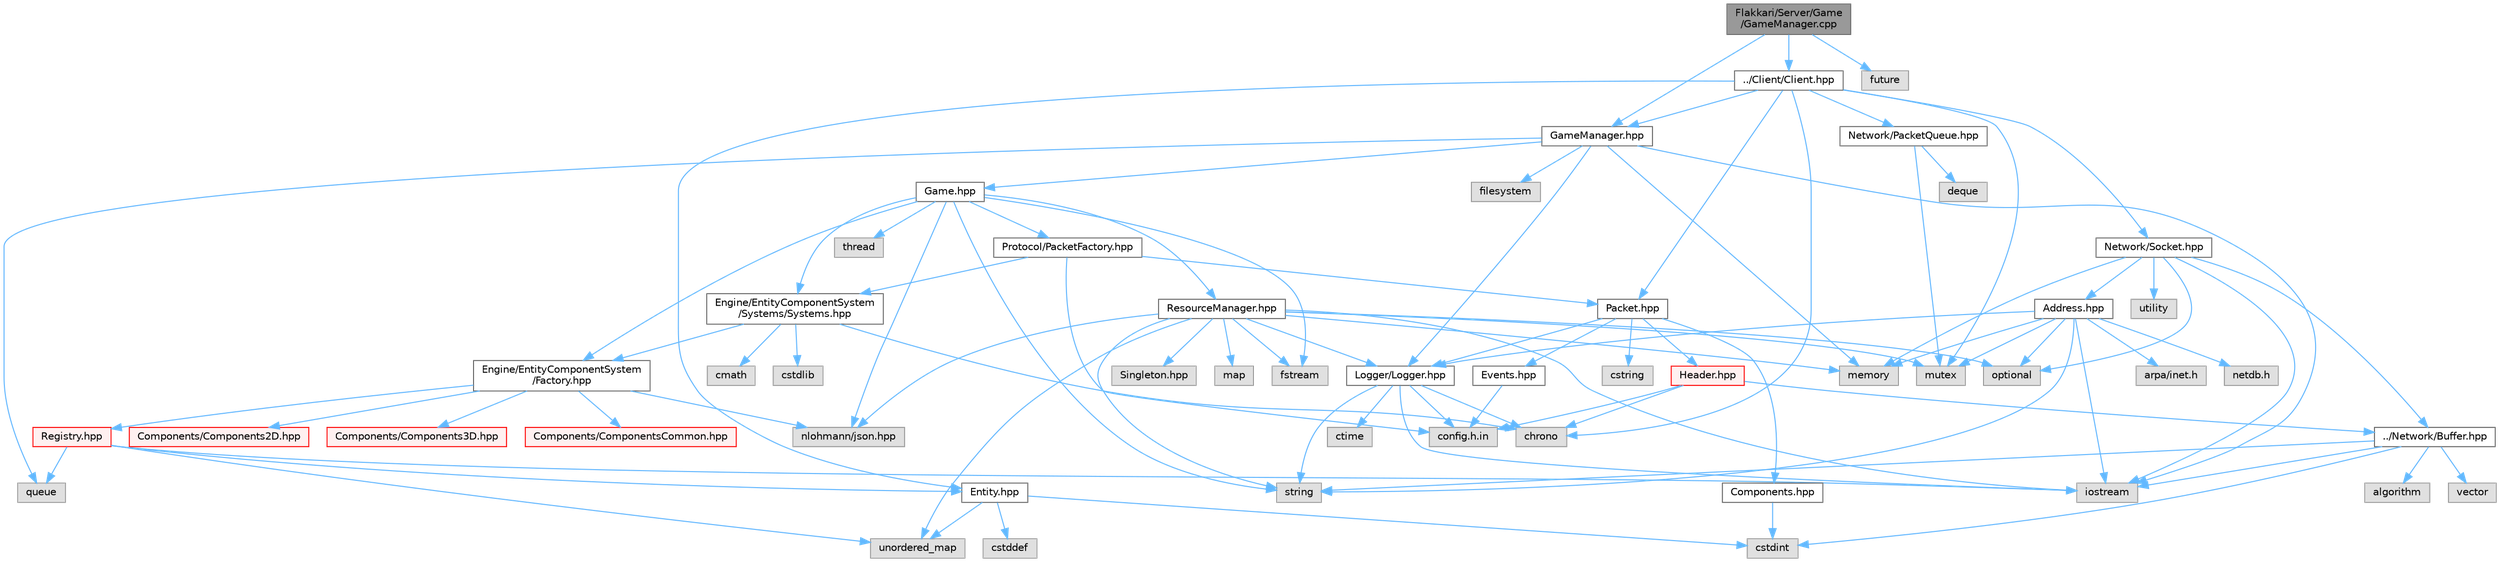 digraph "Flakkari/Server/Game/GameManager.cpp"
{
 // LATEX_PDF_SIZE
  bgcolor="transparent";
  edge [fontname=Helvetica,fontsize=10,labelfontname=Helvetica,labelfontsize=10];
  node [fontname=Helvetica,fontsize=10,shape=box,height=0.2,width=0.4];
  Node1 [id="Node000001",label="Flakkari/Server/Game\l/GameManager.cpp",height=0.2,width=0.4,color="gray40", fillcolor="grey60", style="filled", fontcolor="black",tooltip=" "];
  Node1 -> Node2 [id="edge1_Node000001_Node000002",color="steelblue1",style="solid",tooltip=" "];
  Node2 [id="Node000002",label="GameManager.hpp",height=0.2,width=0.4,color="grey40", fillcolor="white", style="filled",URL="$d6/d27/GameManager_8hpp.html",tooltip=" "];
  Node2 -> Node3 [id="edge2_Node000002_Node000003",color="steelblue1",style="solid",tooltip=" "];
  Node3 [id="Node000003",label="filesystem",height=0.2,width=0.4,color="grey60", fillcolor="#E0E0E0", style="filled",tooltip=" "];
  Node2 -> Node4 [id="edge3_Node000002_Node000004",color="steelblue1",style="solid",tooltip=" "];
  Node4 [id="Node000004",label="iostream",height=0.2,width=0.4,color="grey60", fillcolor="#E0E0E0", style="filled",tooltip=" "];
  Node2 -> Node5 [id="edge4_Node000002_Node000005",color="steelblue1",style="solid",tooltip=" "];
  Node5 [id="Node000005",label="memory",height=0.2,width=0.4,color="grey60", fillcolor="#E0E0E0", style="filled",tooltip=" "];
  Node2 -> Node6 [id="edge5_Node000002_Node000006",color="steelblue1",style="solid",tooltip=" "];
  Node6 [id="Node000006",label="queue",height=0.2,width=0.4,color="grey60", fillcolor="#E0E0E0", style="filled",tooltip=" "];
  Node2 -> Node7 [id="edge6_Node000002_Node000007",color="steelblue1",style="solid",tooltip=" "];
  Node7 [id="Node000007",label="Game.hpp",height=0.2,width=0.4,color="grey40", fillcolor="white", style="filled",URL="$d5/d4b/Game_8hpp.html",tooltip=" "];
  Node7 -> Node8 [id="edge7_Node000007_Node000008",color="steelblue1",style="solid",tooltip=" "];
  Node8 [id="Node000008",label="fstream",height=0.2,width=0.4,color="grey60", fillcolor="#E0E0E0", style="filled",tooltip=" "];
  Node7 -> Node9 [id="edge8_Node000007_Node000009",color="steelblue1",style="solid",tooltip=" "];
  Node9 [id="Node000009",label="nlohmann/json.hpp",height=0.2,width=0.4,color="grey60", fillcolor="#E0E0E0", style="filled",tooltip=" "];
  Node7 -> Node10 [id="edge9_Node000007_Node000010",color="steelblue1",style="solid",tooltip=" "];
  Node10 [id="Node000010",label="string",height=0.2,width=0.4,color="grey60", fillcolor="#E0E0E0", style="filled",tooltip=" "];
  Node7 -> Node11 [id="edge10_Node000007_Node000011",color="steelblue1",style="solid",tooltip=" "];
  Node11 [id="Node000011",label="thread",height=0.2,width=0.4,color="grey60", fillcolor="#E0E0E0", style="filled",tooltip=" "];
  Node7 -> Node12 [id="edge11_Node000007_Node000012",color="steelblue1",style="solid",tooltip=" "];
  Node12 [id="Node000012",label="Engine/EntityComponentSystem\l/Factory.hpp",height=0.2,width=0.4,color="grey40", fillcolor="white", style="filled",URL="$d5/d03/Factory_8hpp.html",tooltip=" "];
  Node12 -> Node9 [id="edge12_Node000012_Node000009",color="steelblue1",style="solid",tooltip=" "];
  Node12 -> Node13 [id="edge13_Node000012_Node000013",color="steelblue1",style="solid",tooltip=" "];
  Node13 [id="Node000013",label="Registry.hpp",height=0.2,width=0.4,color="red", fillcolor="#FFF0F0", style="filled",URL="$db/dd1/Registry_8hpp.html",tooltip=" "];
  Node13 -> Node14 [id="edge14_Node000013_Node000014",color="steelblue1",style="solid",tooltip=" "];
  Node14 [id="Node000014",label="Entity.hpp",height=0.2,width=0.4,color="grey40", fillcolor="white", style="filled",URL="$de/da6/Entity_8hpp.html",tooltip=" "];
  Node14 -> Node15 [id="edge15_Node000014_Node000015",color="steelblue1",style="solid",tooltip=" "];
  Node15 [id="Node000015",label="cstddef",height=0.2,width=0.4,color="grey60", fillcolor="#E0E0E0", style="filled",tooltip=" "];
  Node14 -> Node16 [id="edge16_Node000014_Node000016",color="steelblue1",style="solid",tooltip=" "];
  Node16 [id="Node000016",label="cstdint",height=0.2,width=0.4,color="grey60", fillcolor="#E0E0E0", style="filled",tooltip=" "];
  Node14 -> Node17 [id="edge17_Node000014_Node000017",color="steelblue1",style="solid",tooltip=" "];
  Node17 [id="Node000017",label="unordered_map",height=0.2,width=0.4,color="grey60", fillcolor="#E0E0E0", style="filled",tooltip=" "];
  Node13 -> Node4 [id="edge18_Node000013_Node000004",color="steelblue1",style="solid",tooltip=" "];
  Node13 -> Node6 [id="edge19_Node000013_Node000006",color="steelblue1",style="solid",tooltip=" "];
  Node13 -> Node17 [id="edge20_Node000013_Node000017",color="steelblue1",style="solid",tooltip=" "];
  Node12 -> Node28 [id="edge21_Node000012_Node000028",color="steelblue1",style="solid",tooltip=" "];
  Node28 [id="Node000028",label="Components/Components2D.hpp",height=0.2,width=0.4,color="red", fillcolor="#FFF0F0", style="filled",URL="$d0/d43/Components2D_8hpp.html",tooltip=" "];
  Node12 -> Node37 [id="edge22_Node000012_Node000037",color="steelblue1",style="solid",tooltip=" "];
  Node37 [id="Node000037",label="Components/Components3D.hpp",height=0.2,width=0.4,color="red", fillcolor="#FFF0F0", style="filled",URL="$df/d72/Components3D_8hpp.html",tooltip=" "];
  Node12 -> Node44 [id="edge23_Node000012_Node000044",color="steelblue1",style="solid",tooltip=" "];
  Node44 [id="Node000044",label="Components/ComponentsCommon.hpp",height=0.2,width=0.4,color="red", fillcolor="#FFF0F0", style="filled",URL="$d1/d37/ComponentsCommon_8hpp.html",tooltip=" "];
  Node7 -> Node60 [id="edge24_Node000007_Node000060",color="steelblue1",style="solid",tooltip=" "];
  Node60 [id="Node000060",label="Engine/EntityComponentSystem\l/Systems/Systems.hpp",height=0.2,width=0.4,color="grey40", fillcolor="white", style="filled",URL="$d8/d3d/Systems_8hpp.html",tooltip=" "];
  Node60 -> Node12 [id="edge25_Node000060_Node000012",color="steelblue1",style="solid",tooltip=" "];
  Node60 -> Node56 [id="edge26_Node000060_Node000056",color="steelblue1",style="solid",tooltip=" "];
  Node56 [id="Node000056",label="chrono",height=0.2,width=0.4,color="grey60", fillcolor="#E0E0E0", style="filled",tooltip=" "];
  Node60 -> Node31 [id="edge27_Node000060_Node000031",color="steelblue1",style="solid",tooltip=" "];
  Node31 [id="Node000031",label="cmath",height=0.2,width=0.4,color="grey60", fillcolor="#E0E0E0", style="filled",tooltip=" "];
  Node60 -> Node61 [id="edge28_Node000060_Node000061",color="steelblue1",style="solid",tooltip=" "];
  Node61 [id="Node000061",label="cstdlib",height=0.2,width=0.4,color="grey60", fillcolor="#E0E0E0", style="filled",tooltip=" "];
  Node7 -> Node62 [id="edge29_Node000007_Node000062",color="steelblue1",style="solid",tooltip=" "];
  Node62 [id="Node000062",label="Protocol/PacketFactory.hpp",height=0.2,width=0.4,color="grey40", fillcolor="white", style="filled",URL="$d7/d61/PacketFactory_8hpp.html",tooltip=" "];
  Node62 -> Node32 [id="edge30_Node000062_Node000032",color="steelblue1",style="solid",tooltip=" "];
  Node32 [id="Node000032",label="config.h.in",height=0.2,width=0.4,color="grey60", fillcolor="#E0E0E0", style="filled",tooltip=" "];
  Node62 -> Node60 [id="edge31_Node000062_Node000060",color="steelblue1",style="solid",tooltip=" "];
  Node62 -> Node63 [id="edge32_Node000062_Node000063",color="steelblue1",style="solid",tooltip=" "];
  Node63 [id="Node000063",label="Packet.hpp",height=0.2,width=0.4,color="grey40", fillcolor="white", style="filled",URL="$db/d1b/Packet_8hpp.html",tooltip=" "];
  Node63 -> Node64 [id="edge33_Node000063_Node000064",color="steelblue1",style="solid",tooltip=" "];
  Node64 [id="Node000064",label="Components.hpp",height=0.2,width=0.4,color="grey40", fillcolor="white", style="filled",URL="$d1/d3b/Components_8hpp.html",tooltip=" "];
  Node64 -> Node16 [id="edge34_Node000064_Node000016",color="steelblue1",style="solid",tooltip=" "];
  Node63 -> Node65 [id="edge35_Node000063_Node000065",color="steelblue1",style="solid",tooltip=" "];
  Node65 [id="Node000065",label="Events.hpp",height=0.2,width=0.4,color="grey40", fillcolor="white", style="filled",URL="$d0/d4e/Events_8hpp.html",tooltip=" "];
  Node65 -> Node32 [id="edge36_Node000065_Node000032",color="steelblue1",style="solid",tooltip=" "];
  Node63 -> Node66 [id="edge37_Node000063_Node000066",color="steelblue1",style="solid",tooltip=" "];
  Node66 [id="Node000066",label="Header.hpp",height=0.2,width=0.4,color="red", fillcolor="#FFF0F0", style="filled",URL="$d4/d64/Header_8hpp.html",tooltip=" "];
  Node66 -> Node32 [id="edge38_Node000066_Node000032",color="steelblue1",style="solid",tooltip=" "];
  Node66 -> Node67 [id="edge39_Node000066_Node000067",color="steelblue1",style="solid",tooltip=" "];
  Node67 [id="Node000067",label="../Network/Buffer.hpp",height=0.2,width=0.4,color="grey40", fillcolor="white", style="filled",URL="$d8/d36/Buffer_8hpp.html",tooltip=" "];
  Node67 -> Node19 [id="edge40_Node000067_Node000019",color="steelblue1",style="solid",tooltip=" "];
  Node19 [id="Node000019",label="algorithm",height=0.2,width=0.4,color="grey60", fillcolor="#E0E0E0", style="filled",tooltip=" "];
  Node67 -> Node16 [id="edge41_Node000067_Node000016",color="steelblue1",style="solid",tooltip=" "];
  Node67 -> Node4 [id="edge42_Node000067_Node000004",color="steelblue1",style="solid",tooltip=" "];
  Node67 -> Node10 [id="edge43_Node000067_Node000010",color="steelblue1",style="solid",tooltip=" "];
  Node67 -> Node22 [id="edge44_Node000067_Node000022",color="steelblue1",style="solid",tooltip=" "];
  Node22 [id="Node000022",label="vector",height=0.2,width=0.4,color="grey60", fillcolor="#E0E0E0", style="filled",tooltip=" "];
  Node66 -> Node56 [id="edge45_Node000066_Node000056",color="steelblue1",style="solid",tooltip=" "];
  Node63 -> Node69 [id="edge46_Node000063_Node000069",color="steelblue1",style="solid",tooltip=" "];
  Node69 [id="Node000069",label="Logger/Logger.hpp",height=0.2,width=0.4,color="grey40", fillcolor="white", style="filled",URL="$d9/d11/Logger_8hpp.html",tooltip=" "];
  Node69 -> Node32 [id="edge47_Node000069_Node000032",color="steelblue1",style="solid",tooltip=" "];
  Node69 -> Node56 [id="edge48_Node000069_Node000056",color="steelblue1",style="solid",tooltip=" "];
  Node69 -> Node70 [id="edge49_Node000069_Node000070",color="steelblue1",style="solid",tooltip=" "];
  Node70 [id="Node000070",label="ctime",height=0.2,width=0.4,color="grey60", fillcolor="#E0E0E0", style="filled",tooltip=" "];
  Node69 -> Node4 [id="edge50_Node000069_Node000004",color="steelblue1",style="solid",tooltip=" "];
  Node69 -> Node10 [id="edge51_Node000069_Node000010",color="steelblue1",style="solid",tooltip=" "];
  Node63 -> Node50 [id="edge52_Node000063_Node000050",color="steelblue1",style="solid",tooltip=" "];
  Node50 [id="Node000050",label="cstring",height=0.2,width=0.4,color="grey60", fillcolor="#E0E0E0", style="filled",tooltip=" "];
  Node7 -> Node71 [id="edge53_Node000007_Node000071",color="steelblue1",style="solid",tooltip=" "];
  Node71 [id="Node000071",label="ResourceManager.hpp",height=0.2,width=0.4,color="grey40", fillcolor="white", style="filled",URL="$db/d16/ResourceManager_8hpp.html",tooltip=" "];
  Node71 -> Node72 [id="edge54_Node000071_Node000072",color="steelblue1",style="solid",tooltip=" "];
  Node72 [id="Node000072",label="Singleton.hpp",height=0.2,width=0.4,color="grey60", fillcolor="#E0E0E0", style="filled",tooltip=" "];
  Node71 -> Node8 [id="edge55_Node000071_Node000008",color="steelblue1",style="solid",tooltip=" "];
  Node71 -> Node4 [id="edge56_Node000071_Node000004",color="steelblue1",style="solid",tooltip=" "];
  Node71 -> Node73 [id="edge57_Node000071_Node000073",color="steelblue1",style="solid",tooltip=" "];
  Node73 [id="Node000073",label="map",height=0.2,width=0.4,color="grey60", fillcolor="#E0E0E0", style="filled",tooltip=" "];
  Node71 -> Node5 [id="edge58_Node000071_Node000005",color="steelblue1",style="solid",tooltip=" "];
  Node71 -> Node74 [id="edge59_Node000071_Node000074",color="steelblue1",style="solid",tooltip=" "];
  Node74 [id="Node000074",label="mutex",height=0.2,width=0.4,color="grey60", fillcolor="#E0E0E0", style="filled",tooltip=" "];
  Node71 -> Node9 [id="edge60_Node000071_Node000009",color="steelblue1",style="solid",tooltip=" "];
  Node71 -> Node20 [id="edge61_Node000071_Node000020",color="steelblue1",style="solid",tooltip=" "];
  Node20 [id="Node000020",label="optional",height=0.2,width=0.4,color="grey60", fillcolor="#E0E0E0", style="filled",tooltip=" "];
  Node71 -> Node10 [id="edge62_Node000071_Node000010",color="steelblue1",style="solid",tooltip=" "];
  Node71 -> Node17 [id="edge63_Node000071_Node000017",color="steelblue1",style="solid",tooltip=" "];
  Node71 -> Node69 [id="edge64_Node000071_Node000069",color="steelblue1",style="solid",tooltip=" "];
  Node2 -> Node69 [id="edge65_Node000002_Node000069",color="steelblue1",style="solid",tooltip=" "];
  Node1 -> Node75 [id="edge66_Node000001_Node000075",color="steelblue1",style="solid",tooltip=" "];
  Node75 [id="Node000075",label="../Client/Client.hpp",height=0.2,width=0.4,color="grey40", fillcolor="white", style="filled",URL="$d3/d8e/Client_8hpp.html",tooltip=" "];
  Node75 -> Node56 [id="edge67_Node000075_Node000056",color="steelblue1",style="solid",tooltip=" "];
  Node75 -> Node74 [id="edge68_Node000075_Node000074",color="steelblue1",style="solid",tooltip=" "];
  Node75 -> Node2 [id="edge69_Node000075_Node000002",color="steelblue1",style="solid",tooltip=" "];
  Node75 -> Node14 [id="edge70_Node000075_Node000014",color="steelblue1",style="solid",tooltip=" "];
  Node75 -> Node76 [id="edge71_Node000075_Node000076",color="steelblue1",style="solid",tooltip=" "];
  Node76 [id="Node000076",label="Network/PacketQueue.hpp",height=0.2,width=0.4,color="grey40", fillcolor="white", style="filled",URL="$d3/dd3/PacketQueue_8hpp.html",tooltip=" "];
  Node76 -> Node77 [id="edge72_Node000076_Node000077",color="steelblue1",style="solid",tooltip=" "];
  Node77 [id="Node000077",label="deque",height=0.2,width=0.4,color="grey60", fillcolor="#E0E0E0", style="filled",tooltip=" "];
  Node76 -> Node74 [id="edge73_Node000076_Node000074",color="steelblue1",style="solid",tooltip=" "];
  Node75 -> Node78 [id="edge74_Node000075_Node000078",color="steelblue1",style="solid",tooltip=" "];
  Node78 [id="Node000078",label="Network/Socket.hpp",height=0.2,width=0.4,color="grey40", fillcolor="white", style="filled",URL="$dd/df5/Socket_8hpp.html",tooltip=" "];
  Node78 -> Node79 [id="edge75_Node000078_Node000079",color="steelblue1",style="solid",tooltip=" "];
  Node79 [id="Node000079",label="Address.hpp",height=0.2,width=0.4,color="grey40", fillcolor="white", style="filled",URL="$d4/d47/Address_8hpp.html",tooltip=" "];
  Node79 -> Node80 [id="edge76_Node000079_Node000080",color="steelblue1",style="solid",tooltip=" "];
  Node80 [id="Node000080",label="arpa/inet.h",height=0.2,width=0.4,color="grey60", fillcolor="#E0E0E0", style="filled",tooltip=" "];
  Node79 -> Node81 [id="edge77_Node000079_Node000081",color="steelblue1",style="solid",tooltip=" "];
  Node81 [id="Node000081",label="netdb.h",height=0.2,width=0.4,color="grey60", fillcolor="#E0E0E0", style="filled",tooltip=" "];
  Node79 -> Node4 [id="edge78_Node000079_Node000004",color="steelblue1",style="solid",tooltip=" "];
  Node79 -> Node5 [id="edge79_Node000079_Node000005",color="steelblue1",style="solid",tooltip=" "];
  Node79 -> Node74 [id="edge80_Node000079_Node000074",color="steelblue1",style="solid",tooltip=" "];
  Node79 -> Node20 [id="edge81_Node000079_Node000020",color="steelblue1",style="solid",tooltip=" "];
  Node79 -> Node10 [id="edge82_Node000079_Node000010",color="steelblue1",style="solid",tooltip=" "];
  Node79 -> Node69 [id="edge83_Node000079_Node000069",color="steelblue1",style="solid",tooltip=" "];
  Node78 -> Node67 [id="edge84_Node000078_Node000067",color="steelblue1",style="solid",tooltip=" "];
  Node78 -> Node4 [id="edge85_Node000078_Node000004",color="steelblue1",style="solid",tooltip=" "];
  Node78 -> Node5 [id="edge86_Node000078_Node000005",color="steelblue1",style="solid",tooltip=" "];
  Node78 -> Node20 [id="edge87_Node000078_Node000020",color="steelblue1",style="solid",tooltip=" "];
  Node78 -> Node82 [id="edge88_Node000078_Node000082",color="steelblue1",style="solid",tooltip=" "];
  Node82 [id="Node000082",label="utility",height=0.2,width=0.4,color="grey60", fillcolor="#E0E0E0", style="filled",tooltip=" "];
  Node75 -> Node63 [id="edge89_Node000075_Node000063",color="steelblue1",style="solid",tooltip=" "];
  Node1 -> Node83 [id="edge90_Node000001_Node000083",color="steelblue1",style="solid",tooltip=" "];
  Node83 [id="Node000083",label="future",height=0.2,width=0.4,color="grey60", fillcolor="#E0E0E0", style="filled",tooltip=" "];
}
